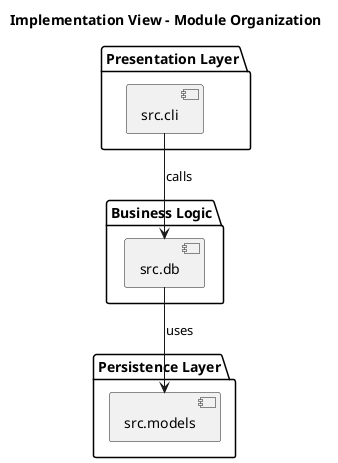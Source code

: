 @startuml implementation_view
title Implementation View - Module Organization
package "Presentation Layer" {
  [src.cli]
}
package "Business Logic" {
  [src.db]
}
package "Persistence Layer" {
  [src.models]
}
src.cli --> src.db : calls
src.db --> src.models : uses
@enduml
